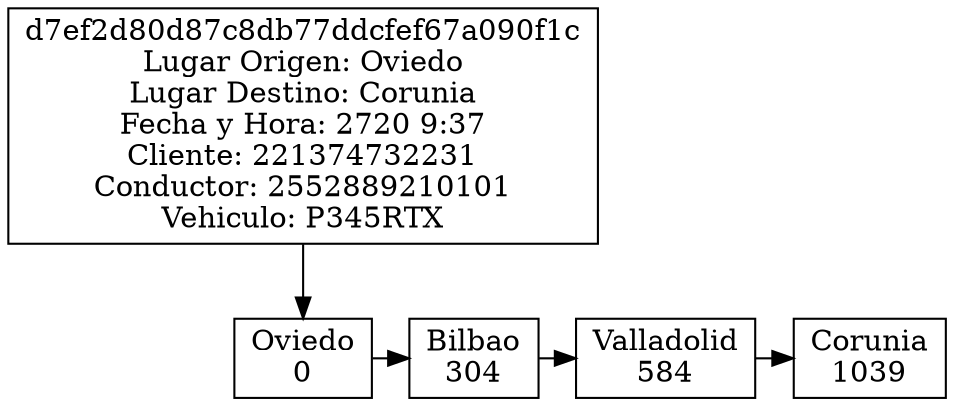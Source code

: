 digraph BlockChain{ 
node[shape=box]; 
rankdir = TB; 

"19040312"[label = "d7ef2d80d87c8db77ddcfef67a090f1c&#92;nLugar Origen: Oviedo&#92;nLugar Destino: Corunia&#92;nFecha y Hora: 2720 9:37&#92;nCliente: 221374732231&#92;nConductor: 2552889210101&#92;nVehiculo: P345RTX"] 

subgraph ruta_19040312{ 
rank=same; 
"Oviedo_19040312"[label="Oviedo&#92;n0"]; 
"Bilbao_19040312"[label="Bilbao&#92;n304"]; 
"Valladolid_19040312"[label="Valladolid&#92;n584"]; 
"Corunia_19040312"[label="Corunia&#92;n1039"]; 

"Oviedo_19040312"->"Bilbao_19040312"; 
"Bilbao_19040312"->"Valladolid_19040312"; 
"Valladolid_19040312"->"Corunia_19040312"; 
}
"19040312"->"Oviedo_19040312"; 
}
